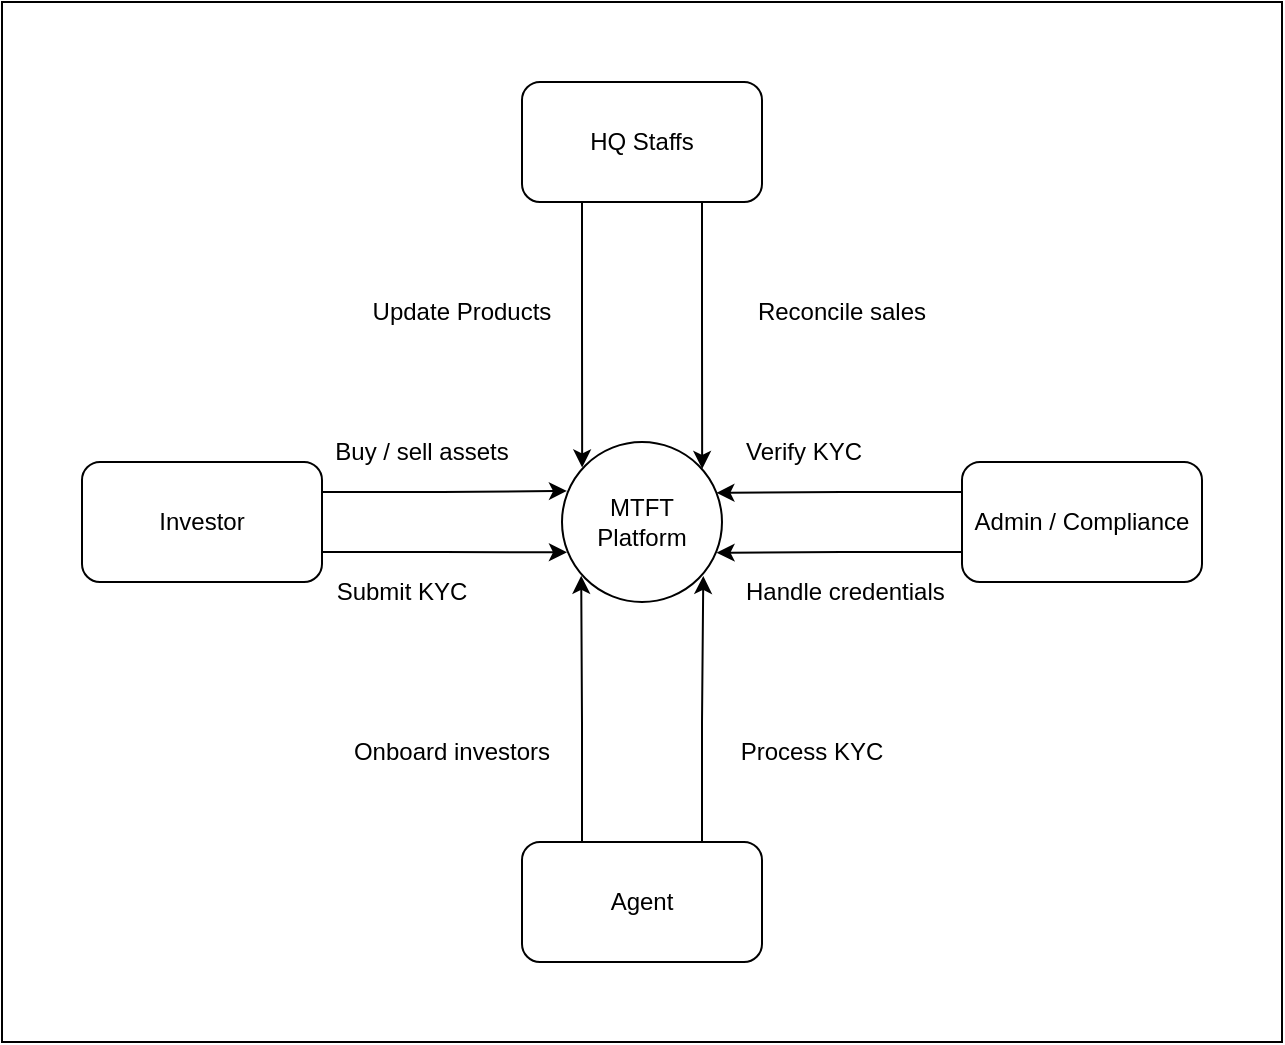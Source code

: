 <mxfile version="26.2.14">
  <diagram name="Page-1" id="UkTFOH_HNtyWAt8MsTWL">
    <mxGraphModel dx="1198" dy="1940" grid="1" gridSize="10" guides="1" tooltips="1" connect="1" arrows="1" fold="1" page="1" pageScale="1" pageWidth="827" pageHeight="1169" math="0" shadow="0">
      <root>
        <mxCell id="0" />
        <mxCell id="1" parent="0" />
        <mxCell id="cS2rsKpgbuqBA1cA0iCn-28" value="" style="rounded=0;whiteSpace=wrap;html=1;" vertex="1" parent="1">
          <mxGeometry x="80" y="-20" width="640" height="520" as="geometry" />
        </mxCell>
        <mxCell id="cS2rsKpgbuqBA1cA0iCn-2" value="Investor" style="rounded=1;whiteSpace=wrap;html=1;" vertex="1" parent="1">
          <mxGeometry x="120" y="210" width="120" height="60" as="geometry" />
        </mxCell>
        <mxCell id="cS2rsKpgbuqBA1cA0iCn-10" style="edgeStyle=orthogonalEdgeStyle;rounded=0;orthogonalLoop=1;jettySize=auto;html=1;entryX=0.12;entryY=0.836;entryDx=0;entryDy=0;exitX=0.25;exitY=0;exitDx=0;exitDy=0;entryPerimeter=0;" edge="1" parent="1" source="cS2rsKpgbuqBA1cA0iCn-3" target="cS2rsKpgbuqBA1cA0iCn-6">
          <mxGeometry relative="1" as="geometry">
            <mxPoint x="399.76" y="362" as="sourcePoint" />
            <mxPoint x="400.08" y="270" as="targetPoint" />
          </mxGeometry>
        </mxCell>
        <mxCell id="cS2rsKpgbuqBA1cA0iCn-23" style="edgeStyle=orthogonalEdgeStyle;rounded=0;orthogonalLoop=1;jettySize=auto;html=1;exitX=0.75;exitY=0;exitDx=0;exitDy=0;entryX=0.883;entryY=0.837;entryDx=0;entryDy=0;entryPerimeter=0;" edge="1" parent="1" source="cS2rsKpgbuqBA1cA0iCn-3" target="cS2rsKpgbuqBA1cA0iCn-6">
          <mxGeometry relative="1" as="geometry" />
        </mxCell>
        <mxCell id="cS2rsKpgbuqBA1cA0iCn-3" value="Agent" style="rounded=1;whiteSpace=wrap;html=1;" vertex="1" parent="1">
          <mxGeometry x="340" y="400" width="120" height="60" as="geometry" />
        </mxCell>
        <mxCell id="cS2rsKpgbuqBA1cA0iCn-4" value="Admin / Compliance" style="rounded=1;whiteSpace=wrap;html=1;" vertex="1" parent="1">
          <mxGeometry x="560" y="210" width="120" height="60" as="geometry" />
        </mxCell>
        <mxCell id="cS2rsKpgbuqBA1cA0iCn-15" style="edgeStyle=orthogonalEdgeStyle;rounded=0;orthogonalLoop=1;jettySize=auto;html=1;exitX=0.25;exitY=1;exitDx=0;exitDy=0;entryX=0.126;entryY=0.159;entryDx=0;entryDy=0;entryPerimeter=0;" edge="1" parent="1" source="cS2rsKpgbuqBA1cA0iCn-5" target="cS2rsKpgbuqBA1cA0iCn-6">
          <mxGeometry relative="1" as="geometry" />
        </mxCell>
        <mxCell id="cS2rsKpgbuqBA1cA0iCn-5" value="HQ Staffs" style="rounded=1;whiteSpace=wrap;html=1;" vertex="1" parent="1">
          <mxGeometry x="340" y="20" width="120" height="60" as="geometry" />
        </mxCell>
        <mxCell id="cS2rsKpgbuqBA1cA0iCn-6" value="MTFT Platform" style="ellipse;whiteSpace=wrap;html=1;aspect=fixed;" vertex="1" parent="1">
          <mxGeometry x="360" y="200" width="80" height="80" as="geometry" />
        </mxCell>
        <mxCell id="cS2rsKpgbuqBA1cA0iCn-7" style="edgeStyle=orthogonalEdgeStyle;rounded=0;orthogonalLoop=1;jettySize=auto;html=1;exitX=1;exitY=0.25;exitDx=0;exitDy=0;entryX=0.031;entryY=0.306;entryDx=0;entryDy=0;entryPerimeter=0;" edge="1" parent="1" source="cS2rsKpgbuqBA1cA0iCn-2" target="cS2rsKpgbuqBA1cA0iCn-6">
          <mxGeometry relative="1" as="geometry">
            <mxPoint x="360" y="226" as="targetPoint" />
          </mxGeometry>
        </mxCell>
        <mxCell id="cS2rsKpgbuqBA1cA0iCn-8" style="edgeStyle=orthogonalEdgeStyle;rounded=0;orthogonalLoop=1;jettySize=auto;html=1;exitX=1;exitY=0.75;exitDx=0;exitDy=0;entryX=0.031;entryY=0.689;entryDx=0;entryDy=0;entryPerimeter=0;" edge="1" parent="1" source="cS2rsKpgbuqBA1cA0iCn-2" target="cS2rsKpgbuqBA1cA0iCn-6">
          <mxGeometry relative="1" as="geometry" />
        </mxCell>
        <mxCell id="cS2rsKpgbuqBA1cA0iCn-9" value="Buy / sell assets" style="text;html=1;align=center;verticalAlign=middle;whiteSpace=wrap;rounded=0;" vertex="1" parent="1">
          <mxGeometry x="240" y="190" width="100" height="30" as="geometry" />
        </mxCell>
        <mxCell id="cS2rsKpgbuqBA1cA0iCn-12" value="Onboard investors" style="text;html=1;align=center;verticalAlign=middle;whiteSpace=wrap;rounded=0;" vertex="1" parent="1">
          <mxGeometry x="250" y="340" width="110" height="30" as="geometry" />
        </mxCell>
        <mxCell id="cS2rsKpgbuqBA1cA0iCn-13" style="edgeStyle=orthogonalEdgeStyle;rounded=0;orthogonalLoop=1;jettySize=auto;html=1;exitX=0;exitY=0.25;exitDx=0;exitDy=0;entryX=0.965;entryY=0.318;entryDx=0;entryDy=0;entryPerimeter=0;" edge="1" parent="1" source="cS2rsKpgbuqBA1cA0iCn-4" target="cS2rsKpgbuqBA1cA0iCn-6">
          <mxGeometry relative="1" as="geometry" />
        </mxCell>
        <mxCell id="cS2rsKpgbuqBA1cA0iCn-14" style="edgeStyle=orthogonalEdgeStyle;rounded=0;orthogonalLoop=1;jettySize=auto;html=1;exitX=0;exitY=0.75;exitDx=0;exitDy=0;entryX=0.966;entryY=0.692;entryDx=0;entryDy=0;entryPerimeter=0;" edge="1" parent="1" source="cS2rsKpgbuqBA1cA0iCn-4" target="cS2rsKpgbuqBA1cA0iCn-6">
          <mxGeometry relative="1" as="geometry" />
        </mxCell>
        <mxCell id="cS2rsKpgbuqBA1cA0iCn-16" style="edgeStyle=orthogonalEdgeStyle;rounded=0;orthogonalLoop=1;jettySize=auto;html=1;exitX=0.75;exitY=1;exitDx=0;exitDy=0;entryX=0.876;entryY=0.168;entryDx=0;entryDy=0;entryPerimeter=0;" edge="1" parent="1" source="cS2rsKpgbuqBA1cA0iCn-5" target="cS2rsKpgbuqBA1cA0iCn-6">
          <mxGeometry relative="1" as="geometry">
            <mxPoint x="430" y="210" as="targetPoint" />
          </mxGeometry>
        </mxCell>
        <mxCell id="cS2rsKpgbuqBA1cA0iCn-18" value="Verify KYC" style="text;html=1;align=left;verticalAlign=middle;whiteSpace=wrap;rounded=0;" vertex="1" parent="1">
          <mxGeometry x="450" y="190" width="110" height="30" as="geometry" />
        </mxCell>
        <mxCell id="cS2rsKpgbuqBA1cA0iCn-21" value="Handle credentials" style="text;html=1;align=left;verticalAlign=middle;whiteSpace=wrap;rounded=0;" vertex="1" parent="1">
          <mxGeometry x="450" y="260" width="110" height="30" as="geometry" />
        </mxCell>
        <mxCell id="cS2rsKpgbuqBA1cA0iCn-22" value="Submit KYC" style="text;html=1;align=center;verticalAlign=middle;whiteSpace=wrap;rounded=0;" vertex="1" parent="1">
          <mxGeometry x="240" y="260" width="80" height="30" as="geometry" />
        </mxCell>
        <mxCell id="cS2rsKpgbuqBA1cA0iCn-24" value="Process KYC" style="text;html=1;align=center;verticalAlign=middle;whiteSpace=wrap;rounded=0;" vertex="1" parent="1">
          <mxGeometry x="430" y="340" width="110" height="30" as="geometry" />
        </mxCell>
        <mxCell id="cS2rsKpgbuqBA1cA0iCn-26" value="Update Products" style="text;html=1;align=center;verticalAlign=middle;whiteSpace=wrap;rounded=0;" vertex="1" parent="1">
          <mxGeometry x="260" y="120" width="100" height="30" as="geometry" />
        </mxCell>
        <mxCell id="cS2rsKpgbuqBA1cA0iCn-27" value="Reconcile sales" style="text;html=1;align=center;verticalAlign=middle;whiteSpace=wrap;rounded=0;" vertex="1" parent="1">
          <mxGeometry x="450" y="120" width="100" height="30" as="geometry" />
        </mxCell>
      </root>
    </mxGraphModel>
  </diagram>
</mxfile>
